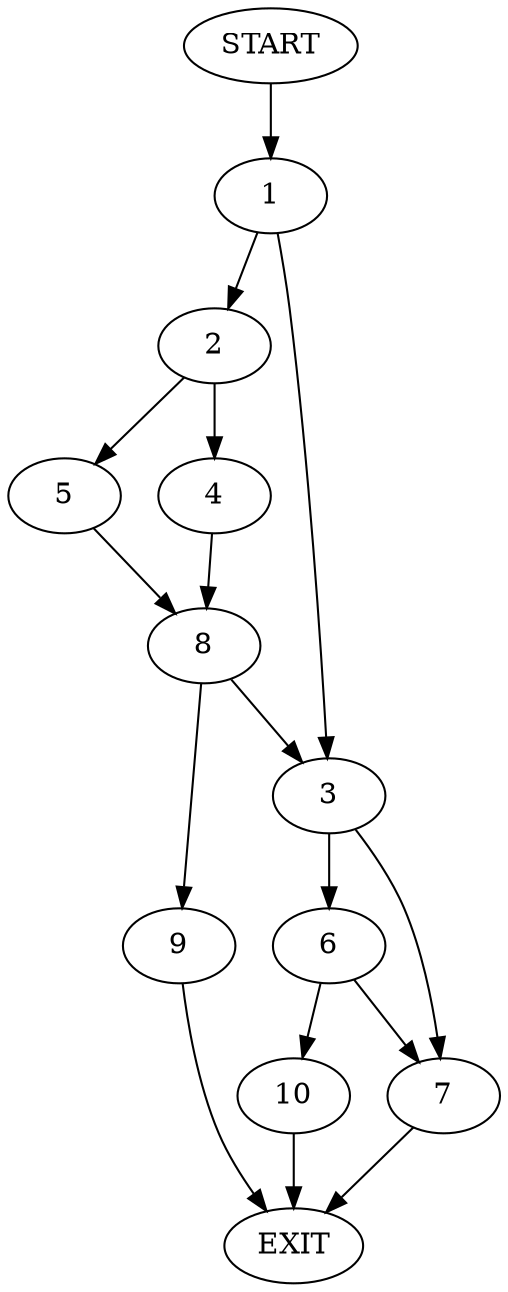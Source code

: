 digraph {
0 [label="START"]
11 [label="EXIT"]
0 -> 1
1 -> 2
1 -> 3
2 -> 4
2 -> 5
3 -> 6
3 -> 7
5 -> 8
4 -> 8
8 -> 3
8 -> 9
9 -> 11
7 -> 11
6 -> 10
6 -> 7
10 -> 11
}

